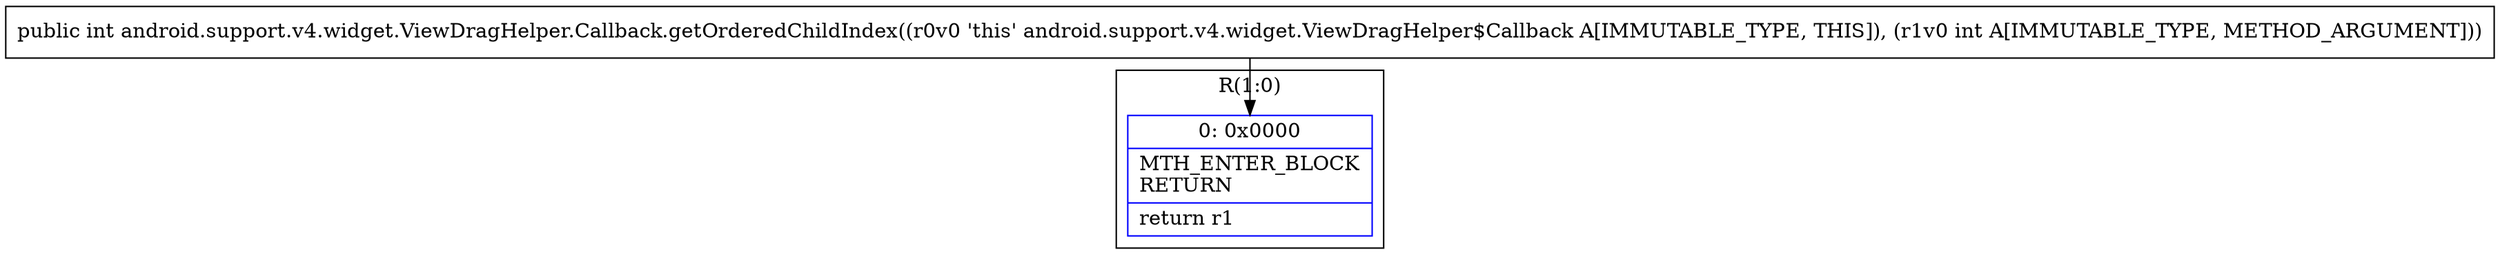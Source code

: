 digraph "CFG forandroid.support.v4.widget.ViewDragHelper.Callback.getOrderedChildIndex(I)I" {
subgraph cluster_Region_1466700883 {
label = "R(1:0)";
node [shape=record,color=blue];
Node_0 [shape=record,label="{0\:\ 0x0000|MTH_ENTER_BLOCK\lRETURN\l|return r1\l}"];
}
MethodNode[shape=record,label="{public int android.support.v4.widget.ViewDragHelper.Callback.getOrderedChildIndex((r0v0 'this' android.support.v4.widget.ViewDragHelper$Callback A[IMMUTABLE_TYPE, THIS]), (r1v0 int A[IMMUTABLE_TYPE, METHOD_ARGUMENT])) }"];
MethodNode -> Node_0;
}

